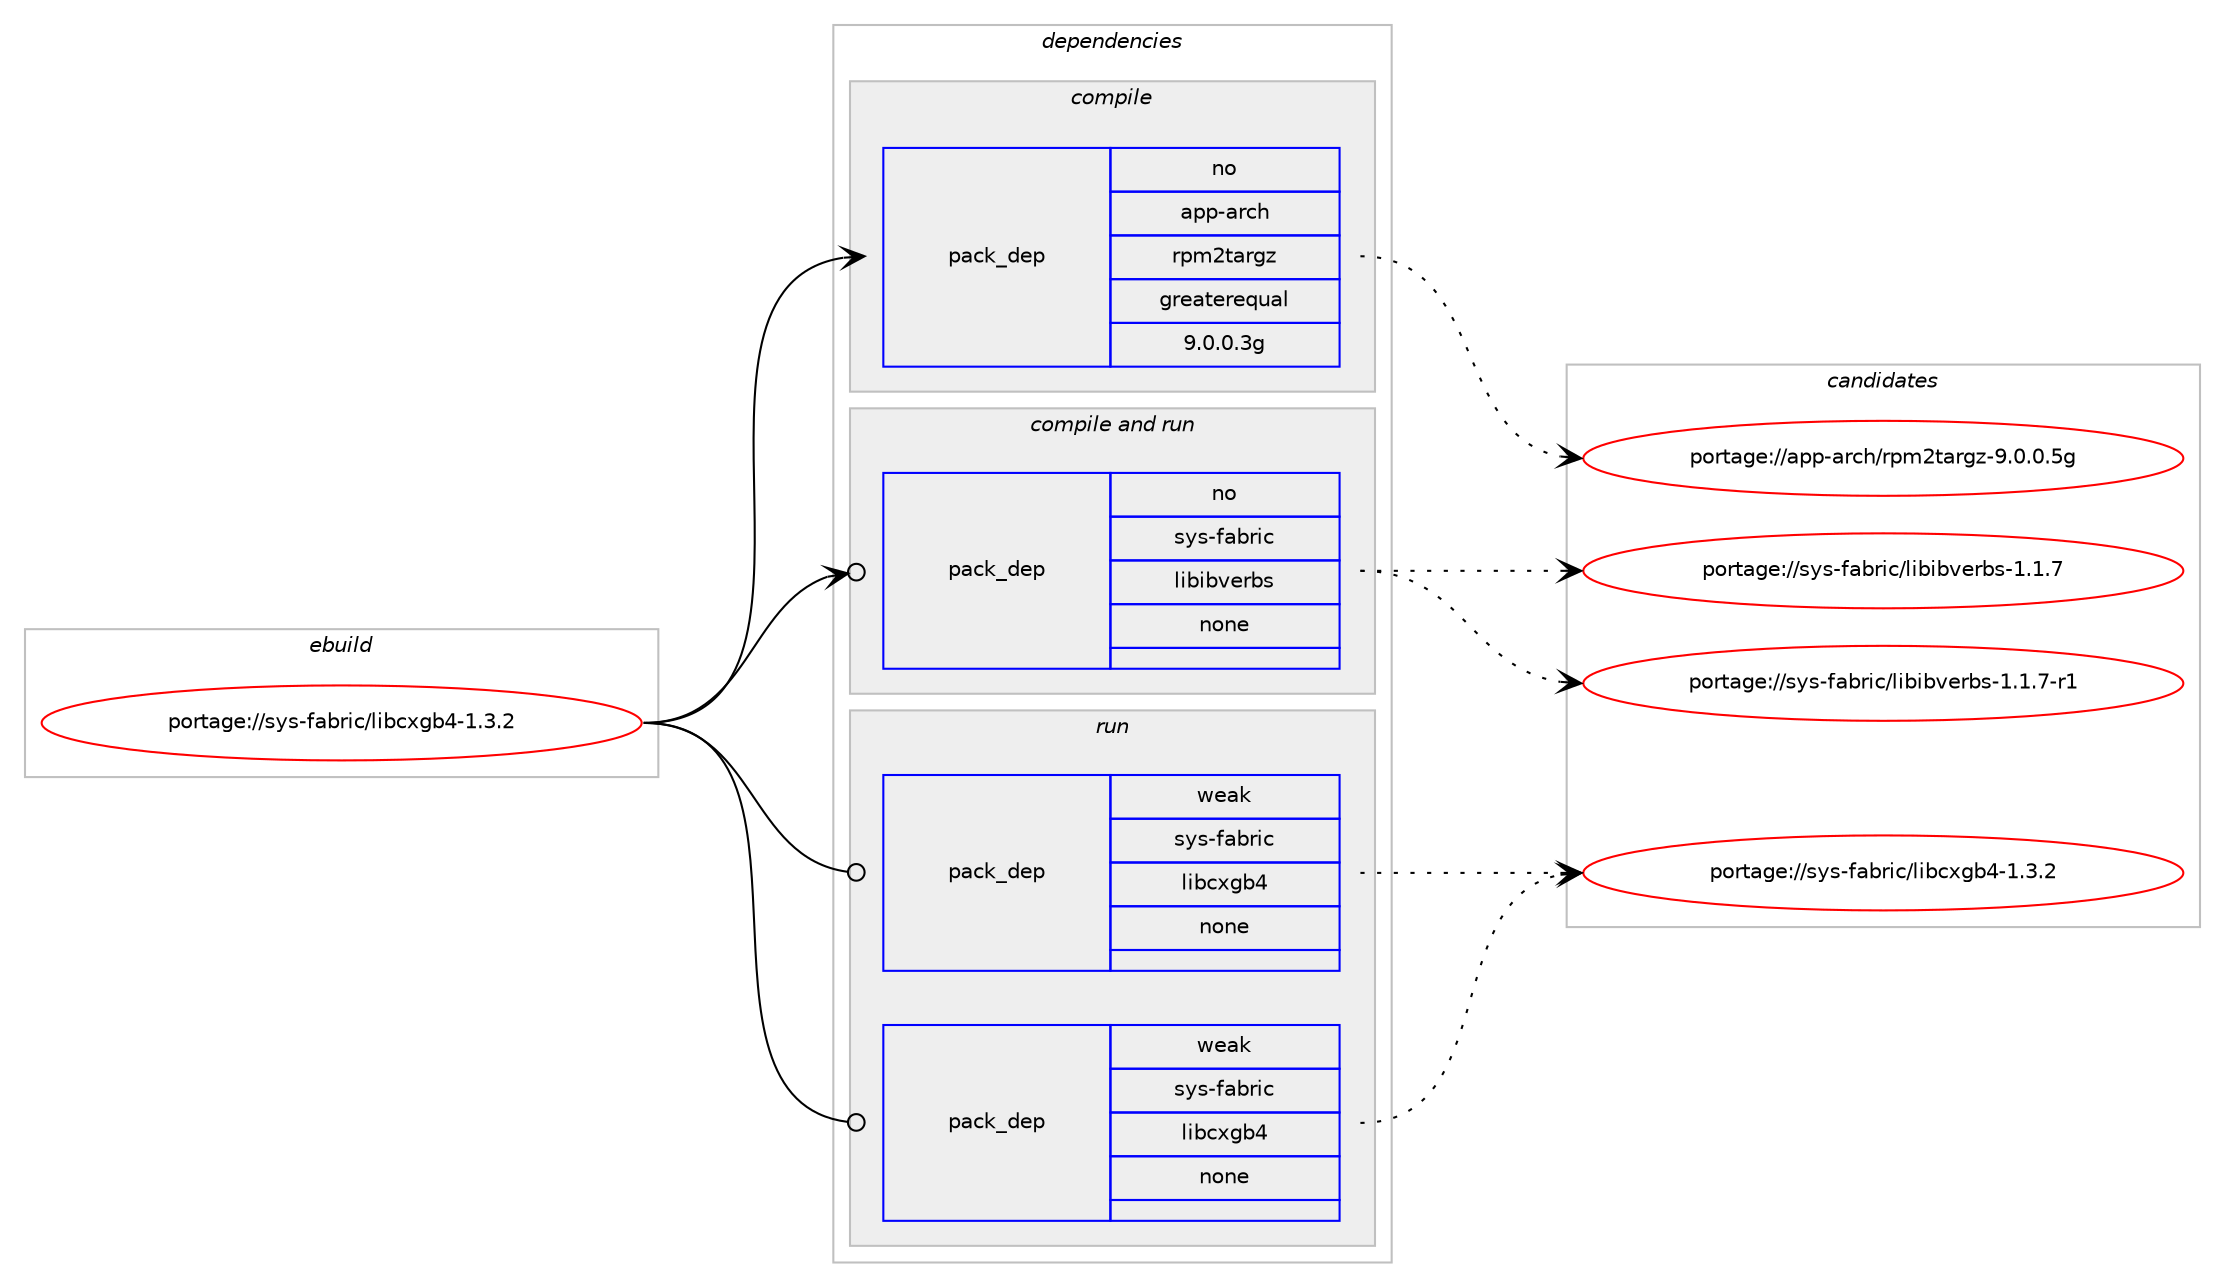 digraph prolog {

# *************
# Graph options
# *************

newrank=true;
concentrate=true;
compound=true;
graph [rankdir=LR,fontname=Helvetica,fontsize=10,ranksep=1.5];#, ranksep=2.5, nodesep=0.2];
edge  [arrowhead=vee];
node  [fontname=Helvetica,fontsize=10];

# **********
# The ebuild
# **********

subgraph cluster_leftcol {
color=gray;
rank=same;
label=<<i>ebuild</i>>;
id [label="portage://sys-fabric/libcxgb4-1.3.2", color=red, width=4, href="../sys-fabric/libcxgb4-1.3.2.svg"];
}

# ****************
# The dependencies
# ****************

subgraph cluster_midcol {
color=gray;
label=<<i>dependencies</i>>;
subgraph cluster_compile {
fillcolor="#eeeeee";
style=filled;
label=<<i>compile</i>>;
subgraph pack314376 {
dependency424144 [label=<<TABLE BORDER="0" CELLBORDER="1" CELLSPACING="0" CELLPADDING="4" WIDTH="220"><TR><TD ROWSPAN="6" CELLPADDING="30">pack_dep</TD></TR><TR><TD WIDTH="110">no</TD></TR><TR><TD>app-arch</TD></TR><TR><TD>rpm2targz</TD></TR><TR><TD>greaterequal</TD></TR><TR><TD>9.0.0.3g</TD></TR></TABLE>>, shape=none, color=blue];
}
id:e -> dependency424144:w [weight=20,style="solid",arrowhead="vee"];
}
subgraph cluster_compileandrun {
fillcolor="#eeeeee";
style=filled;
label=<<i>compile and run</i>>;
subgraph pack314377 {
dependency424145 [label=<<TABLE BORDER="0" CELLBORDER="1" CELLSPACING="0" CELLPADDING="4" WIDTH="220"><TR><TD ROWSPAN="6" CELLPADDING="30">pack_dep</TD></TR><TR><TD WIDTH="110">no</TD></TR><TR><TD>sys-fabric</TD></TR><TR><TD>libibverbs</TD></TR><TR><TD>none</TD></TR><TR><TD></TD></TR></TABLE>>, shape=none, color=blue];
}
id:e -> dependency424145:w [weight=20,style="solid",arrowhead="odotvee"];
}
subgraph cluster_run {
fillcolor="#eeeeee";
style=filled;
label=<<i>run</i>>;
subgraph pack314378 {
dependency424146 [label=<<TABLE BORDER="0" CELLBORDER="1" CELLSPACING="0" CELLPADDING="4" WIDTH="220"><TR><TD ROWSPAN="6" CELLPADDING="30">pack_dep</TD></TR><TR><TD WIDTH="110">weak</TD></TR><TR><TD>sys-fabric</TD></TR><TR><TD>libcxgb4</TD></TR><TR><TD>none</TD></TR><TR><TD></TD></TR></TABLE>>, shape=none, color=blue];
}
id:e -> dependency424146:w [weight=20,style="solid",arrowhead="odot"];
subgraph pack314379 {
dependency424147 [label=<<TABLE BORDER="0" CELLBORDER="1" CELLSPACING="0" CELLPADDING="4" WIDTH="220"><TR><TD ROWSPAN="6" CELLPADDING="30">pack_dep</TD></TR><TR><TD WIDTH="110">weak</TD></TR><TR><TD>sys-fabric</TD></TR><TR><TD>libcxgb4</TD></TR><TR><TD>none</TD></TR><TR><TD></TD></TR></TABLE>>, shape=none, color=blue];
}
id:e -> dependency424147:w [weight=20,style="solid",arrowhead="odot"];
}
}

# **************
# The candidates
# **************

subgraph cluster_choices {
rank=same;
color=gray;
label=<<i>candidates</i>>;

subgraph choice314376 {
color=black;
nodesep=1;
choiceportage971121124597114991044711411210950116971141031224557464846484653103 [label="portage://app-arch/rpm2targz-9.0.0.5g", color=red, width=4,href="../app-arch/rpm2targz-9.0.0.5g.svg"];
dependency424144:e -> choiceportage971121124597114991044711411210950116971141031224557464846484653103:w [style=dotted,weight="100"];
}
subgraph choice314377 {
color=black;
nodesep=1;
choiceportage1151211154510297981141059947108105981059811810111498115454946494655 [label="portage://sys-fabric/libibverbs-1.1.7", color=red, width=4,href="../sys-fabric/libibverbs-1.1.7.svg"];
choiceportage11512111545102979811410599471081059810598118101114981154549464946554511449 [label="portage://sys-fabric/libibverbs-1.1.7-r1", color=red, width=4,href="../sys-fabric/libibverbs-1.1.7-r1.svg"];
dependency424145:e -> choiceportage1151211154510297981141059947108105981059811810111498115454946494655:w [style=dotted,weight="100"];
dependency424145:e -> choiceportage11512111545102979811410599471081059810598118101114981154549464946554511449:w [style=dotted,weight="100"];
}
subgraph choice314378 {
color=black;
nodesep=1;
choiceportage115121115451029798114105994710810598991201039852454946514650 [label="portage://sys-fabric/libcxgb4-1.3.2", color=red, width=4,href="../sys-fabric/libcxgb4-1.3.2.svg"];
dependency424146:e -> choiceportage115121115451029798114105994710810598991201039852454946514650:w [style=dotted,weight="100"];
}
subgraph choice314379 {
color=black;
nodesep=1;
choiceportage115121115451029798114105994710810598991201039852454946514650 [label="portage://sys-fabric/libcxgb4-1.3.2", color=red, width=4,href="../sys-fabric/libcxgb4-1.3.2.svg"];
dependency424147:e -> choiceportage115121115451029798114105994710810598991201039852454946514650:w [style=dotted,weight="100"];
}
}

}
